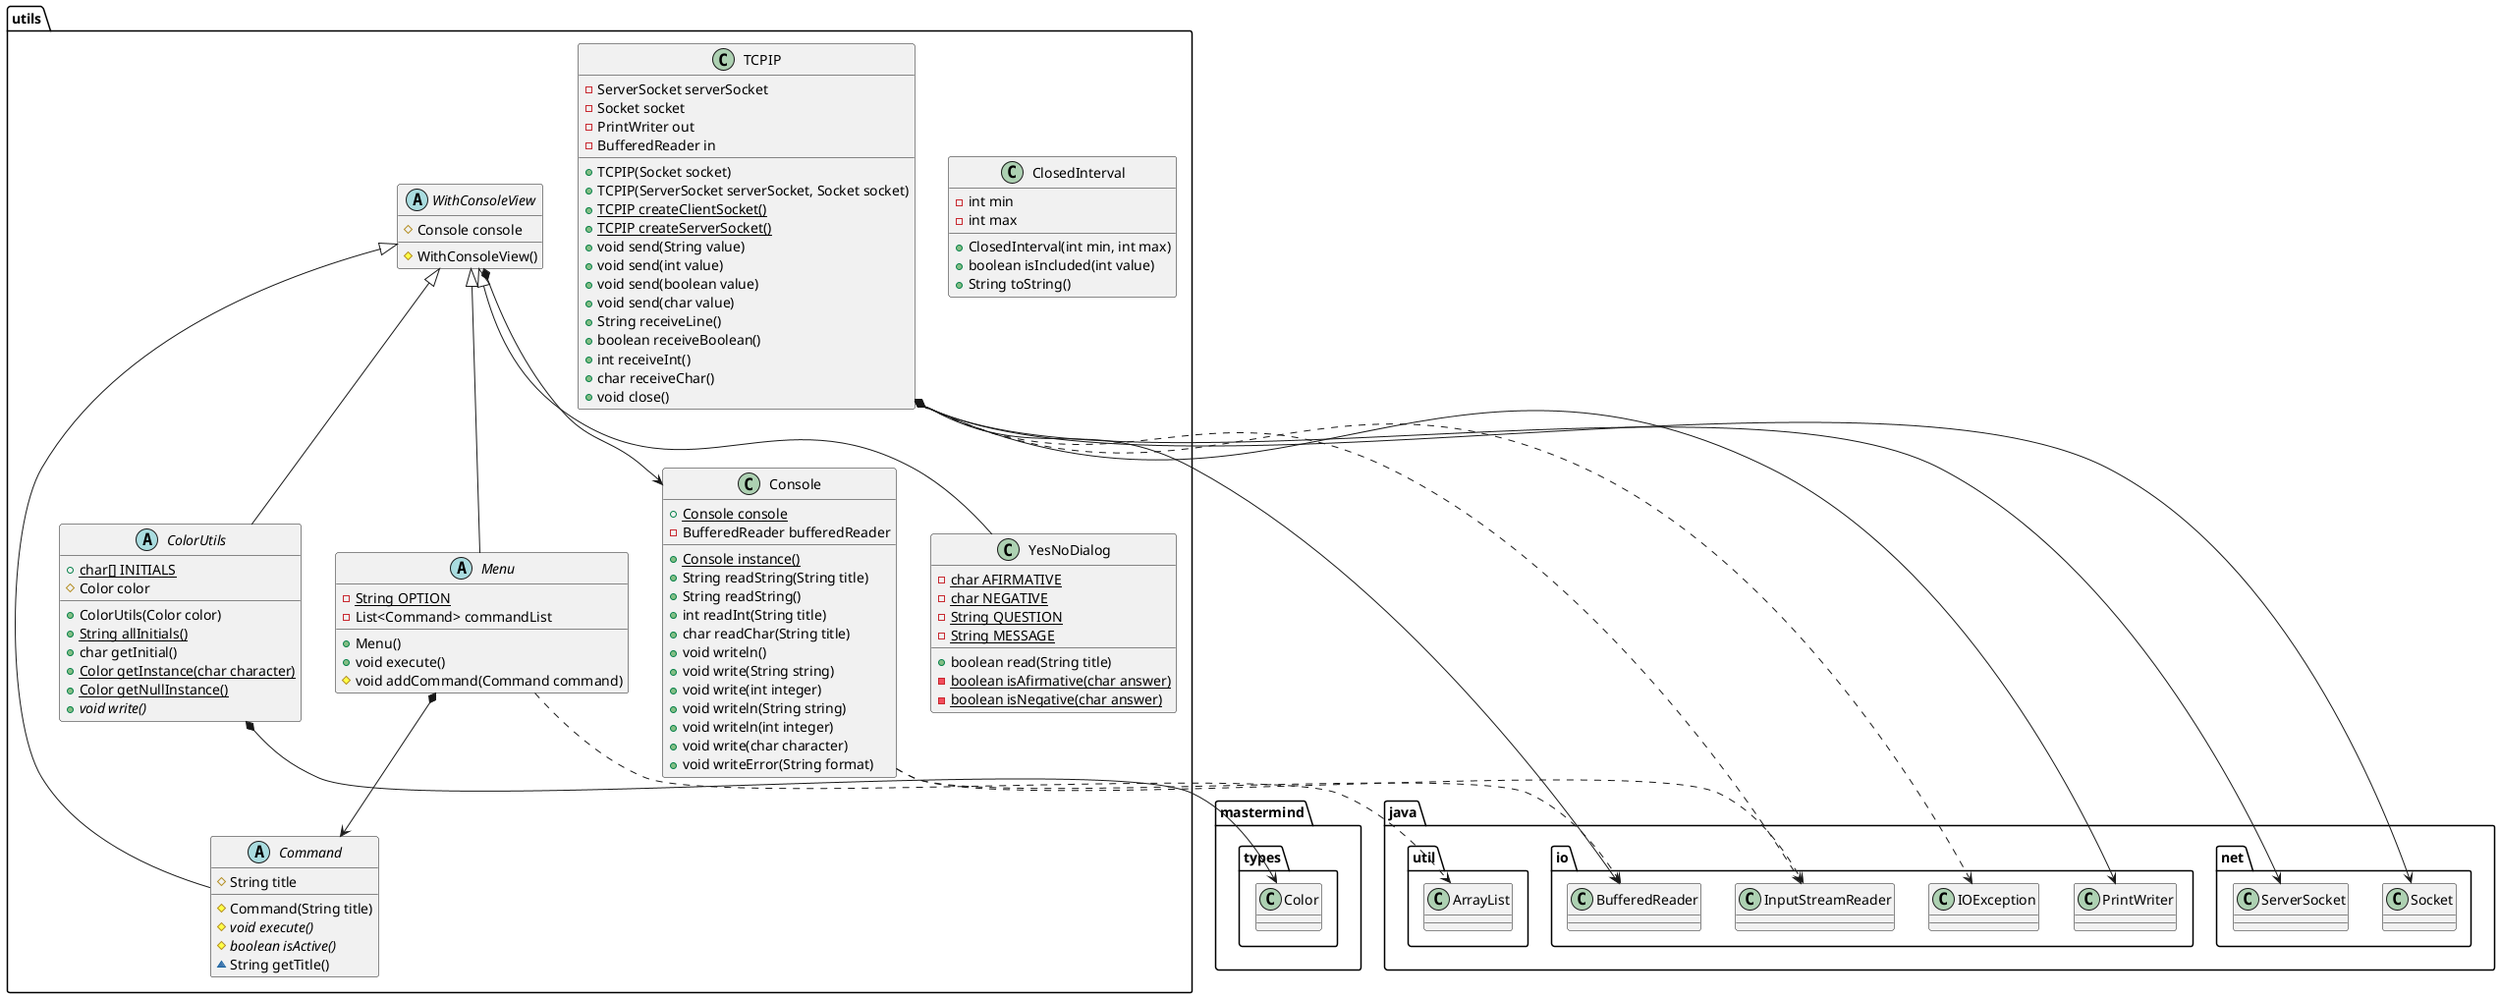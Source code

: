 @startuml

class utils.ClosedInterval [[java:jprieto.utils.ClosedInterval]] {
	-int min
	-int max
	+ClosedInterval(int min, int max)
	+boolean isIncluded(int value)
	+String toString()
}

abstract class utils.ColorUtils [[java:jprieto.utils.ColorUtils]] {
	+{static}char[] INITIALS
	#Color color
	+ColorUtils(Color color)
	+{static}String allInitials()
	+char getInitial()
	+{static}Color getInstance(char character)
	+{static}Color getNullInstance()
	+{abstract}void write()
}
utils.WithConsoleView <|-- utils.ColorUtils
utils.ColorUtils *-down-> mastermind.types.Color

abstract class utils.Command [[java:jprieto.utils.Command]] {
	#String title
	#Command(String title)
	#{abstract}void execute()
	#{abstract}boolean isActive()
	~String getTitle()
}
utils.WithConsoleView <|-- utils.Command

class utils.Console [[java:jprieto.utils.Console]] {
	+{static}Console console
	-BufferedReader bufferedReader
	+{static}Console instance()
	+String readString(String title)
	+String readString()
	+int readInt(String title)
	+char readChar(String title)
	+void writeln()
	+void write(String string)
	+void write(int integer)
	+void writeln(String string)
	+void writeln(int integer)
	+void write(char character)
	+void writeError(String format)
}
utils.Console ..> java.io.BufferedReader
utils.Console ..> java.io.InputStreamReader

abstract class utils.Menu [[java:jprieto.utils.Menu]] {
	-{static}String OPTION
	-List<Command> commandList
	+Menu()
	+void execute()
	#void addCommand(Command command)
}
utils.WithConsoleView <|-- utils.Menu
utils.Menu *-down-> utils.Command
utils.Menu ..> java.util.ArrayList

class utils.TCPIP [[java:jprieto.utils.TCPIP]] {
	-ServerSocket serverSocket
	-Socket socket
	-PrintWriter out
	-BufferedReader in
	+TCPIP(Socket socket)
	+TCPIP(ServerSocket serverSocket, Socket socket)
	+{static}TCPIP createClientSocket()
	+{static}TCPIP createServerSocket()
	+void send(String value)
	+void send(int value)
	+void send(boolean value)
	+void send(char value)
	+String receiveLine()
	+boolean receiveBoolean()
	+int receiveInt()
	+char receiveChar()
	+void close()
}
utils.TCPIP *-down-> java.io.BufferedReader
utils.TCPIP ..> java.io.IOException
utils.TCPIP ..> java.io.InputStreamReader
utils.TCPIP *-down-> java.io.PrintWriter
utils.TCPIP *-down-> java.net.ServerSocket
utils.TCPIP *-down-> java.net.Socket

abstract class utils.WithConsoleView [[java:jprieto.utils.WithConsoleView]] {
	#Console console
	#WithConsoleView()
}
utils.WithConsoleView *-down-> utils.Console

class utils.YesNoDialog [[java:jprieto.utils.YesNoDialog]] {
	-{static}char AFIRMATIVE
	-{static}char NEGATIVE
	-{static}String QUESTION
	-{static}String MESSAGE
	+boolean read(String title)
	-{static}boolean isAfirmative(char answer)
	-{static}boolean isNegative(char answer)
}
utils.WithConsoleView <|-- utils.YesNoDialog

@enduml